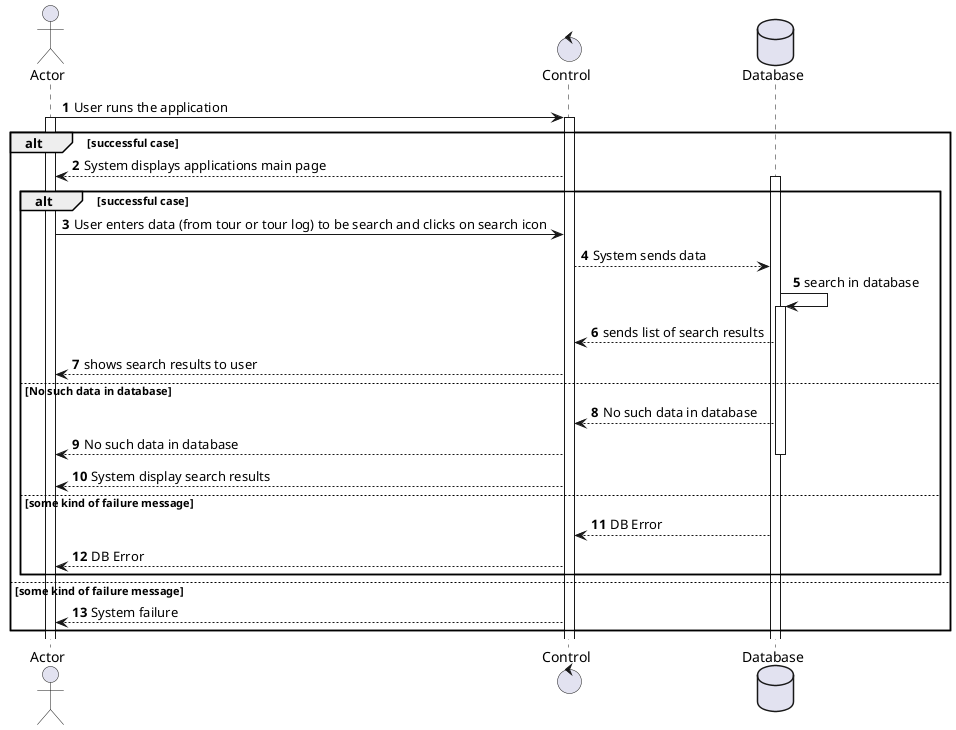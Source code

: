 @startuml
'https://plantuml.com/sequence-diagram

actor Actor as User
control Control as System
database Database as DB
autonumber

User -> System: User runs the application
activate User
activate System
alt successful case
    System --> User: System displays applications main page
activate DB
alt successful case
    User -> System: User enters data (from tour or tour log) to be search and clicks on search icon
    System --> DB: System sends data
    DB -> DB: search in database
activate DB
    DB --> System: sends list of search results
    System --> User: shows search results to user
else No such data in database
    DB --> System: No such data in database
    System --> User:  No such data in database
deactivate DB
    System --> User: System display search results
else some kind of failure message
    DB --> System: DB Error
    System --> User: DB Error
end
else some kind of failure message
    System --> User: System failure
end
@enduml